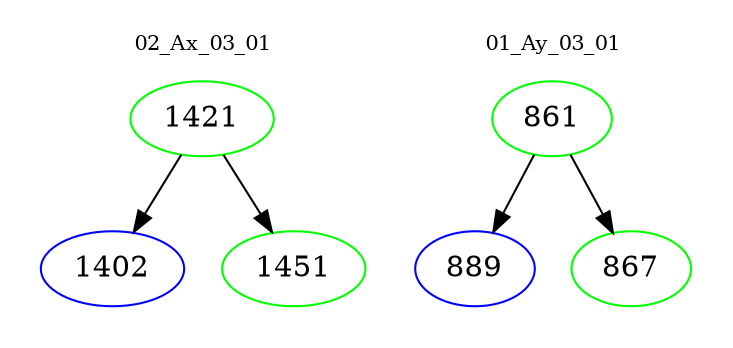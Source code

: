 digraph{
subgraph cluster_0 {
color = white
label = "02_Ax_03_01";
fontsize=10;
T0_1421 [label="1421", color="green"]
T0_1421 -> T0_1402 [color="black"]
T0_1402 [label="1402", color="blue"]
T0_1421 -> T0_1451 [color="black"]
T0_1451 [label="1451", color="green"]
}
subgraph cluster_1 {
color = white
label = "01_Ay_03_01";
fontsize=10;
T1_861 [label="861", color="green"]
T1_861 -> T1_889 [color="black"]
T1_889 [label="889", color="blue"]
T1_861 -> T1_867 [color="black"]
T1_867 [label="867", color="green"]
}
}
